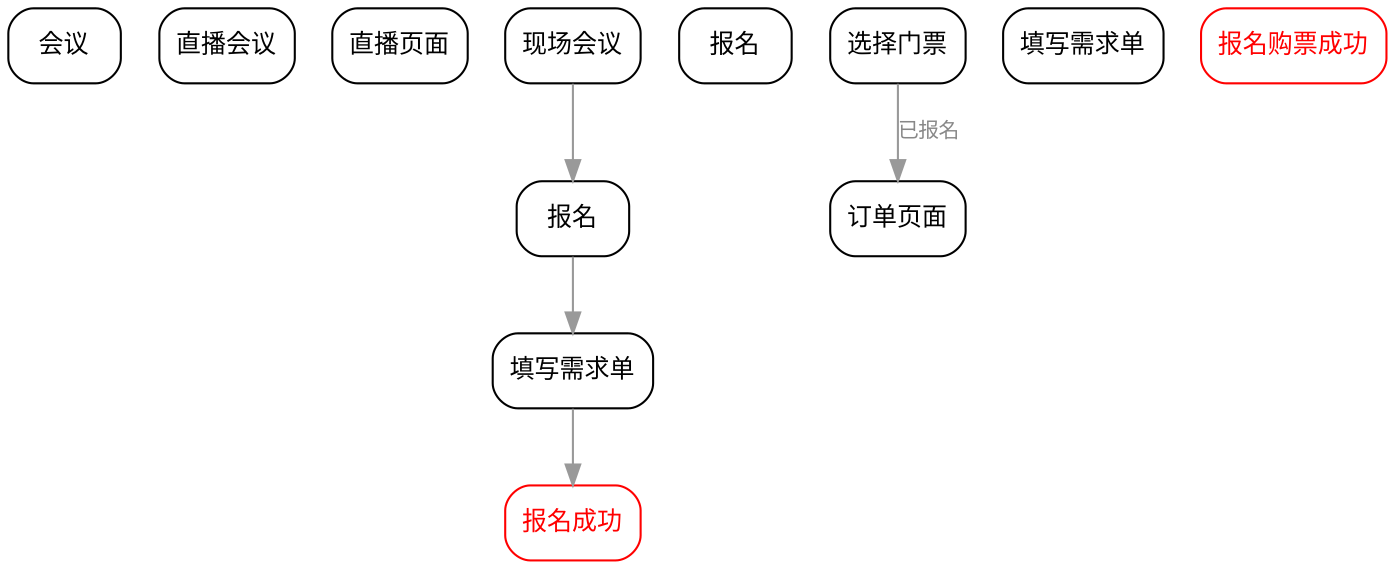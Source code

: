 // comment
digraph CFG {
	graph [rankdir=TB]
	node [color=black fontcolor=black fontname=FangSong fontsize=12 shape=box style=rounded]
	edge [color="#999999" fontcolor="#888888" fontname=FangSong fontsize=10]
	0 [label="会议"]
	1 [label="直播会议"]
	2 [label="直播页面"]
	a [label="现场会议"]
	b [label="报名"]
	i [label="报名"]
	c [label="选择门票"]
	d [label="填写需求单"]
	j [label="填写需求单"]
	e [label="报名成功" color=red fontcolor=red]
	f [label="订单页面"]
	g [label="报名购票成功" color=red fontcolor=red]
	a -> b
	b -> d
	d -> e
	c -> f [label="已报名"]
}
